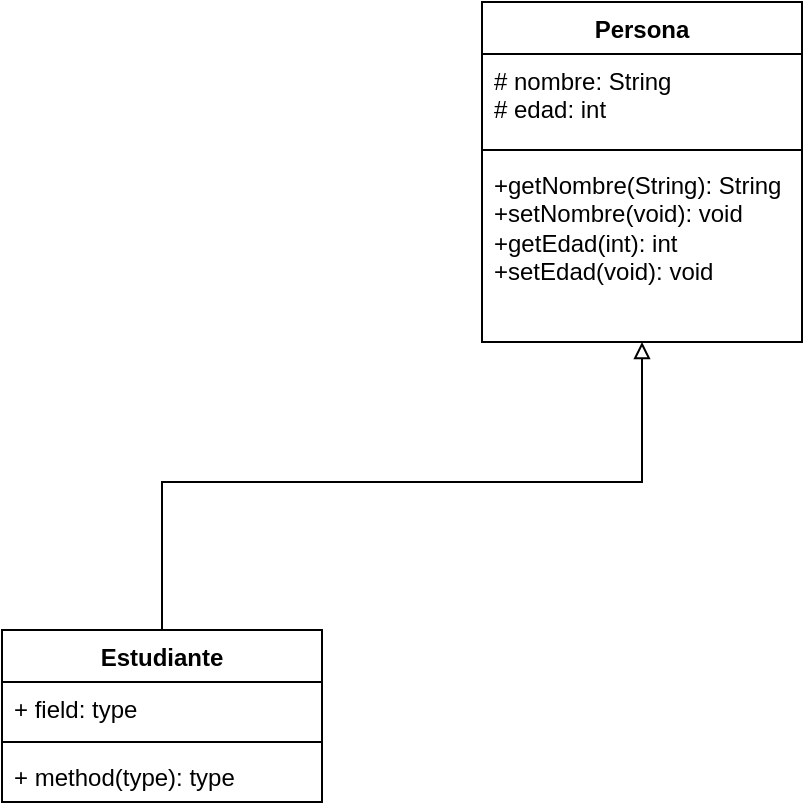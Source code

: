 <mxfile version="21.7.5" type="github">
  <diagram name="Página-1" id="MkZcTM2fK4u988-YReH_">
    <mxGraphModel dx="1434" dy="790" grid="1" gridSize="10" guides="1" tooltips="1" connect="1" arrows="1" fold="1" page="1" pageScale="1" pageWidth="827" pageHeight="1169" math="0" shadow="0">
      <root>
        <mxCell id="0" />
        <mxCell id="1" parent="0" />
        <mxCell id="EJaMLs-NDYmBkxondXjP-1" value="Persona" style="swimlane;fontStyle=1;align=center;verticalAlign=top;childLayout=stackLayout;horizontal=1;startSize=26;horizontalStack=0;resizeParent=1;resizeParentMax=0;resizeLast=0;collapsible=1;marginBottom=0;whiteSpace=wrap;html=1;" vertex="1" parent="1">
          <mxGeometry x="310" y="130" width="160" height="170" as="geometry" />
        </mxCell>
        <mxCell id="EJaMLs-NDYmBkxondXjP-2" value="# nombre: String&lt;br&gt;# edad: int" style="text;strokeColor=none;fillColor=none;align=left;verticalAlign=top;spacingLeft=4;spacingRight=4;overflow=hidden;rotatable=0;points=[[0,0.5],[1,0.5]];portConstraint=eastwest;whiteSpace=wrap;html=1;" vertex="1" parent="EJaMLs-NDYmBkxondXjP-1">
          <mxGeometry y="26" width="160" height="44" as="geometry" />
        </mxCell>
        <mxCell id="EJaMLs-NDYmBkxondXjP-3" value="" style="line;strokeWidth=1;fillColor=none;align=left;verticalAlign=middle;spacingTop=-1;spacingLeft=3;spacingRight=3;rotatable=0;labelPosition=right;points=[];portConstraint=eastwest;strokeColor=inherit;" vertex="1" parent="EJaMLs-NDYmBkxondXjP-1">
          <mxGeometry y="70" width="160" height="8" as="geometry" />
        </mxCell>
        <mxCell id="EJaMLs-NDYmBkxondXjP-4" value="+getNombre(String): String&lt;br&gt;+setNombre(void): void&lt;br&gt;+getEdad(int): int&lt;br&gt;+setEdad(void): void" style="text;strokeColor=none;fillColor=none;align=left;verticalAlign=top;spacingLeft=4;spacingRight=4;overflow=hidden;rotatable=0;points=[[0,0.5],[1,0.5]];portConstraint=eastwest;whiteSpace=wrap;html=1;" vertex="1" parent="EJaMLs-NDYmBkxondXjP-1">
          <mxGeometry y="78" width="160" height="92" as="geometry" />
        </mxCell>
        <mxCell id="EJaMLs-NDYmBkxondXjP-9" style="edgeStyle=orthogonalEdgeStyle;rounded=0;orthogonalLoop=1;jettySize=auto;html=1;entryX=0.5;entryY=1;entryDx=0;entryDy=0;endArrow=block;endFill=0;" edge="1" parent="1" source="EJaMLs-NDYmBkxondXjP-5" target="EJaMLs-NDYmBkxondXjP-1">
          <mxGeometry relative="1" as="geometry">
            <Array as="points">
              <mxPoint x="150" y="370" />
              <mxPoint x="390" y="370" />
            </Array>
          </mxGeometry>
        </mxCell>
        <mxCell id="EJaMLs-NDYmBkxondXjP-5" value="Estudiante" style="swimlane;fontStyle=1;align=center;verticalAlign=top;childLayout=stackLayout;horizontal=1;startSize=26;horizontalStack=0;resizeParent=1;resizeParentMax=0;resizeLast=0;collapsible=1;marginBottom=0;whiteSpace=wrap;html=1;" vertex="1" parent="1">
          <mxGeometry x="70" y="444" width="160" height="86" as="geometry" />
        </mxCell>
        <mxCell id="EJaMLs-NDYmBkxondXjP-6" value="+ field: type" style="text;strokeColor=none;fillColor=none;align=left;verticalAlign=top;spacingLeft=4;spacingRight=4;overflow=hidden;rotatable=0;points=[[0,0.5],[1,0.5]];portConstraint=eastwest;whiteSpace=wrap;html=1;" vertex="1" parent="EJaMLs-NDYmBkxondXjP-5">
          <mxGeometry y="26" width="160" height="26" as="geometry" />
        </mxCell>
        <mxCell id="EJaMLs-NDYmBkxondXjP-7" value="" style="line;strokeWidth=1;fillColor=none;align=left;verticalAlign=middle;spacingTop=-1;spacingLeft=3;spacingRight=3;rotatable=0;labelPosition=right;points=[];portConstraint=eastwest;strokeColor=inherit;" vertex="1" parent="EJaMLs-NDYmBkxondXjP-5">
          <mxGeometry y="52" width="160" height="8" as="geometry" />
        </mxCell>
        <mxCell id="EJaMLs-NDYmBkxondXjP-8" value="+ method(type): type" style="text;strokeColor=none;fillColor=none;align=left;verticalAlign=top;spacingLeft=4;spacingRight=4;overflow=hidden;rotatable=0;points=[[0,0.5],[1,0.5]];portConstraint=eastwest;whiteSpace=wrap;html=1;" vertex="1" parent="EJaMLs-NDYmBkxondXjP-5">
          <mxGeometry y="60" width="160" height="26" as="geometry" />
        </mxCell>
      </root>
    </mxGraphModel>
  </diagram>
</mxfile>
